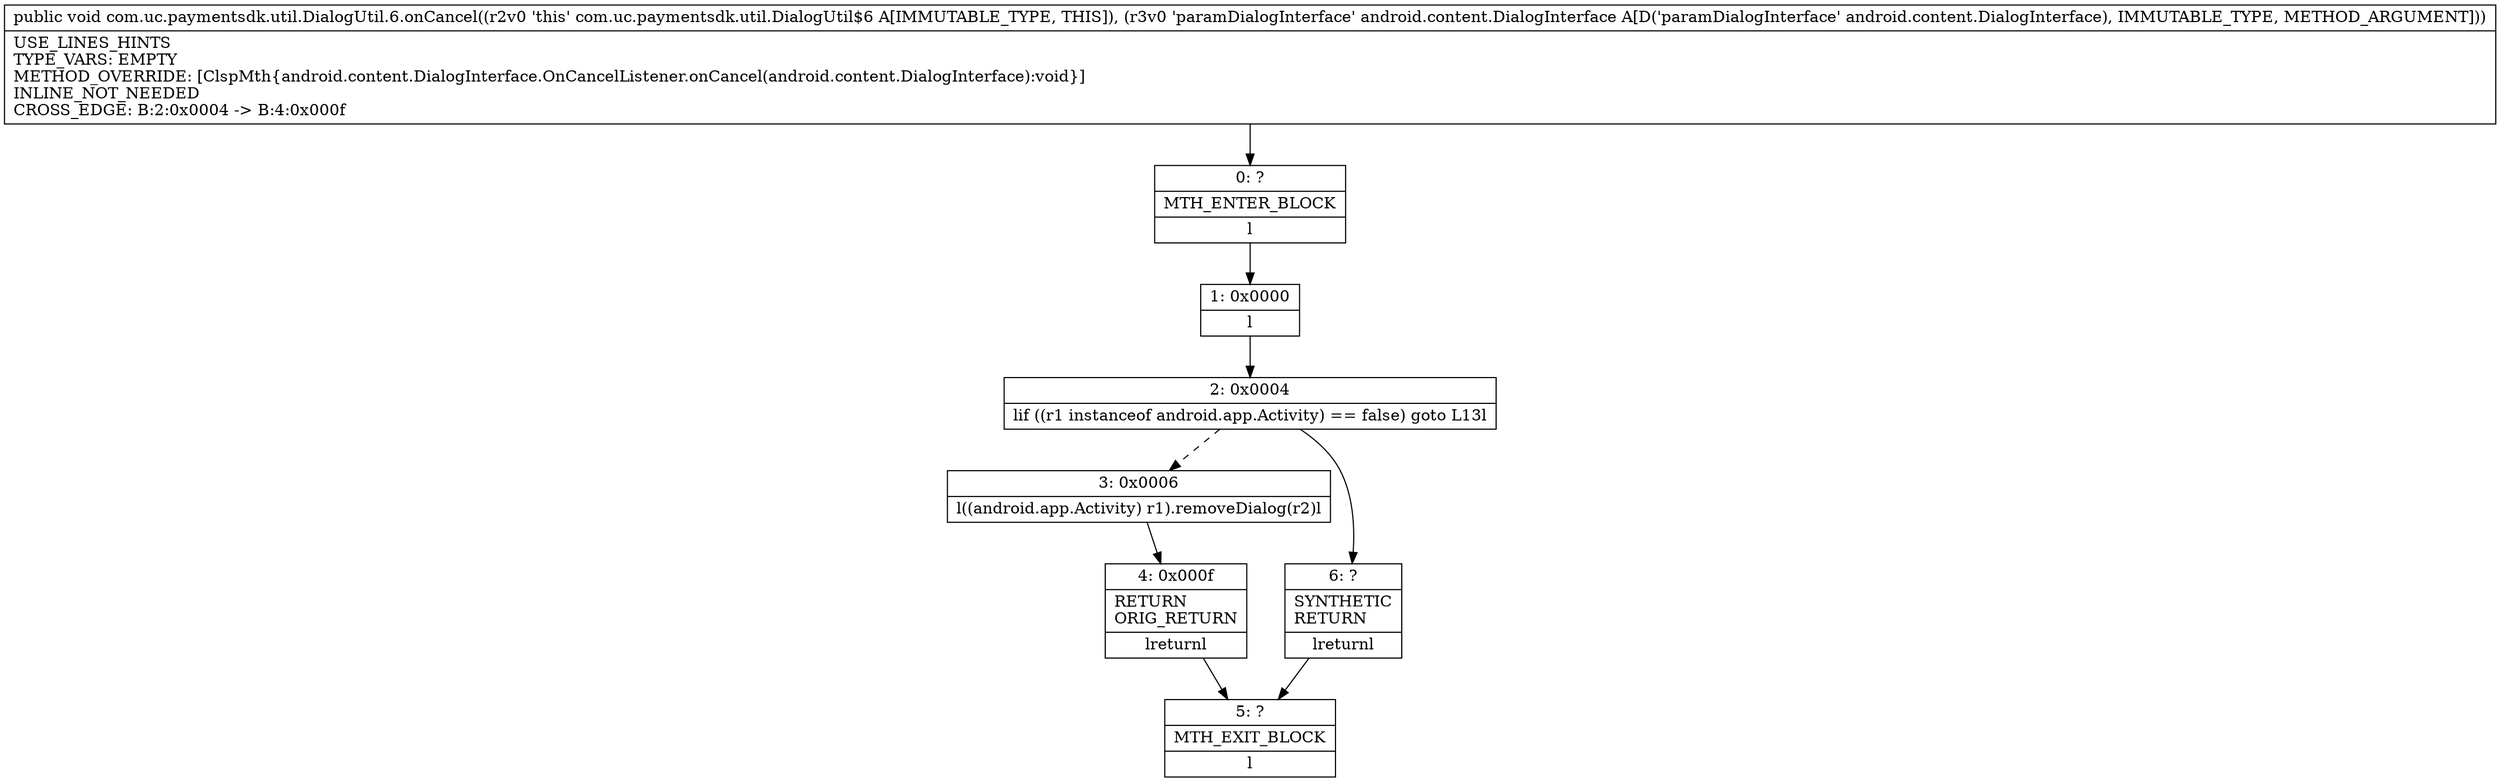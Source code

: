 digraph "CFG forcom.uc.paymentsdk.util.DialogUtil.6.onCancel(Landroid\/content\/DialogInterface;)V" {
Node_0 [shape=record,label="{0\:\ ?|MTH_ENTER_BLOCK\l|l}"];
Node_1 [shape=record,label="{1\:\ 0x0000|l}"];
Node_2 [shape=record,label="{2\:\ 0x0004|lif ((r1 instanceof android.app.Activity) == false) goto L13l}"];
Node_3 [shape=record,label="{3\:\ 0x0006|l((android.app.Activity) r1).removeDialog(r2)l}"];
Node_4 [shape=record,label="{4\:\ 0x000f|RETURN\lORIG_RETURN\l|lreturnl}"];
Node_5 [shape=record,label="{5\:\ ?|MTH_EXIT_BLOCK\l|l}"];
Node_6 [shape=record,label="{6\:\ ?|SYNTHETIC\lRETURN\l|lreturnl}"];
MethodNode[shape=record,label="{public void com.uc.paymentsdk.util.DialogUtil.6.onCancel((r2v0 'this' com.uc.paymentsdk.util.DialogUtil$6 A[IMMUTABLE_TYPE, THIS]), (r3v0 'paramDialogInterface' android.content.DialogInterface A[D('paramDialogInterface' android.content.DialogInterface), IMMUTABLE_TYPE, METHOD_ARGUMENT]))  | USE_LINES_HINTS\lTYPE_VARS: EMPTY\lMETHOD_OVERRIDE: [ClspMth\{android.content.DialogInterface.OnCancelListener.onCancel(android.content.DialogInterface):void\}]\lINLINE_NOT_NEEDED\lCROSS_EDGE: B:2:0x0004 \-\> B:4:0x000f\l}"];
MethodNode -> Node_0;
Node_0 -> Node_1;
Node_1 -> Node_2;
Node_2 -> Node_3[style=dashed];
Node_2 -> Node_6;
Node_3 -> Node_4;
Node_4 -> Node_5;
Node_6 -> Node_5;
}

